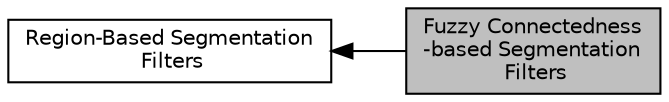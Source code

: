 digraph "Fuzzy Connectedness-based Segmentation Filters"
{
  edge [fontname="Helvetica",fontsize="10",labelfontname="Helvetica",labelfontsize="10"];
  node [fontname="Helvetica",fontsize="10",shape=box];
  rankdir=LR;
  Node1 [label="Fuzzy Connectedness\l-based Segmentation\l Filters",height=0.2,width=0.4,color="black", fillcolor="grey75", style="filled", fontcolor="black",tooltip=" "];
  Node2 [label="Region-Based Segmentation\l Filters",height=0.2,width=0.4,color="black", fillcolor="white", style="filled",URL="$group__RegionBasedSegmentation.html",tooltip=" "];
  Node2->Node1 [shape=plaintext, dir="back", style="solid"];
}
